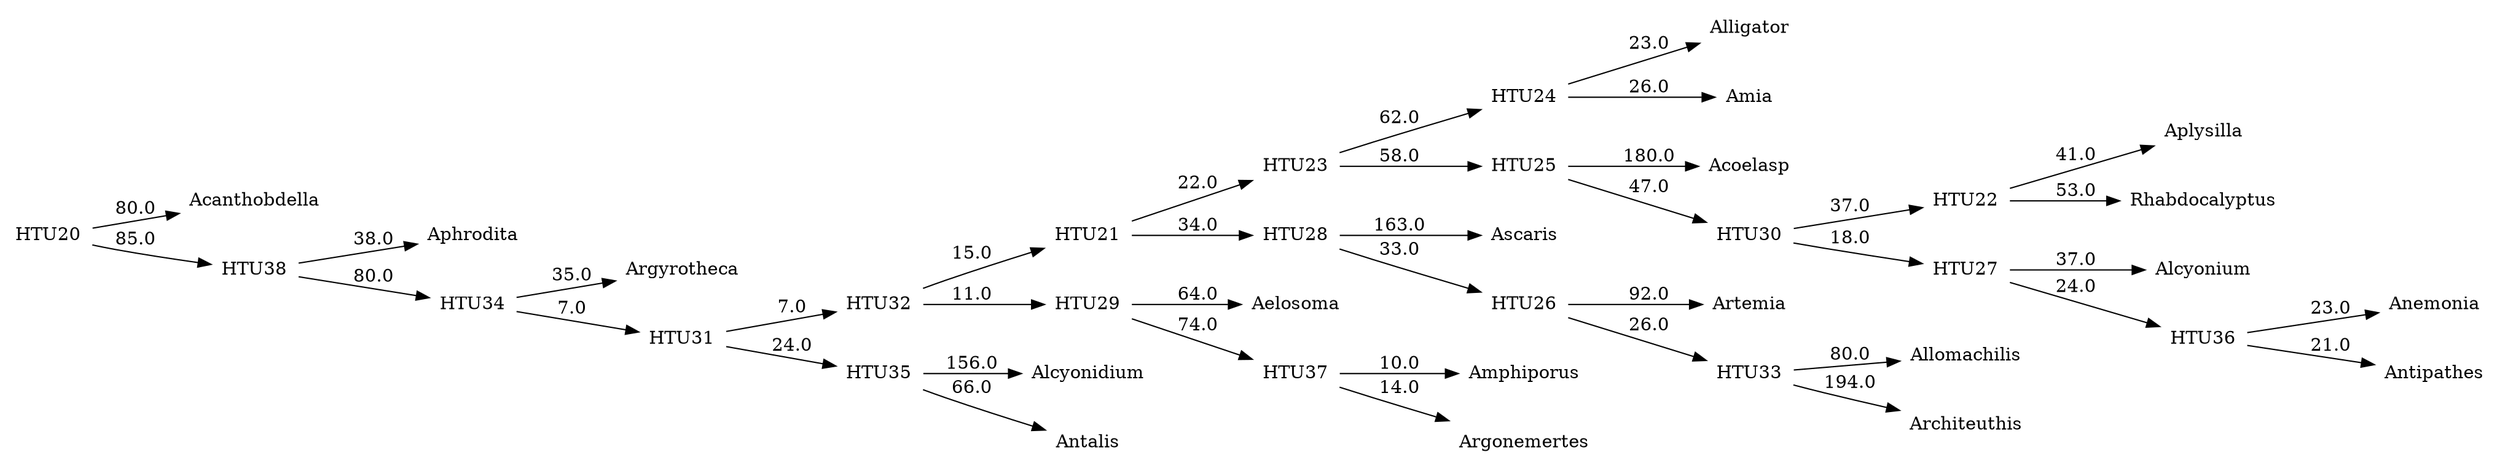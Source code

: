 digraph G {
	rankdir = LR;	edge [colorscheme=spectral11];	node [shape = none];

    0 [label=Acanthobdella];
    1 [label=Acoelasp];
    2 [label=Aelosoma];
    3 [label=Alcyonidium];
    4 [label=Alcyonium];
    5 [label=Alligator];
    6 [label=Allomachilis];
    7 [label=Amia];
    8 [label=Amphiporus];
    9 [label=Anemonia];
    10 [label=Antalis];
    11 [label=Antipathes];
    12 [label=Aphrodita];
    13 [label=Aplysilla];
    14 [label=Architeuthis];
    15 [label=Argonemertes];
    16 [label=Argyrotheca];
    17 [label=Artemia];
    18 [label=Ascaris];
    19 [label=Rhabdocalyptus];
    20 [label=HTU20];
    21 [label=HTU21];
    22 [label=HTU22];
    23 [label=HTU23];
    24 [label=HTU24];
    25 [label=HTU25];
    26 [label=HTU26];
    27 [label=HTU27];
    28 [label=HTU28];
    29 [label=HTU29];
    30 [label=HTU30];
    31 [label=HTU31];
    32 [label=HTU32];
    33 [label=HTU33];
    34 [label=HTU34];
    35 [label=HTU35];
    36 [label=HTU36];
    37 [label=HTU37];
    38 [label=HTU38];
    20 -> 0 [label=80.0];
    20 -> 38 [label=85.0];
    21 -> 23 [label=22.0];
    21 -> 28 [label=34.0];
    22 -> 13 [label=41.0];
    22 -> 19 [label=53.0];
    23 -> 24 [label=62.0];
    23 -> 25 [label=58.0];
    24 -> 5 [label=23.0];
    24 -> 7 [label=26.0];
    25 -> 1 [label=180.0];
    25 -> 30 [label=47.0];
    26 -> 17 [label=92.0];
    26 -> 33 [label=26.0];
    27 -> 4 [label=37.0];
    27 -> 36 [label=24.0];
    28 -> 18 [label=163.0];
    28 -> 26 [label=33.0];
    29 -> 2 [label=64.0];
    29 -> 37 [label=74.0];
    30 -> 22 [label=37.0];
    30 -> 27 [label=18.0];
    31 -> 32 [label=7.0];
    31 -> 35 [label=24.0];
    32 -> 21 [label=15.0];
    32 -> 29 [label=11.0];
    33 -> 6 [label=80.0];
    33 -> 14 [label=194.0];
    34 -> 16 [label=35.0];
    34 -> 31 [label=7.0];
    35 -> 3 [label=156.0];
    35 -> 10 [label=66.0];
    36 -> 9 [label=23.0];
    36 -> 11 [label=21.0];
    37 -> 8 [label=10.0];
    37 -> 15 [label=14.0];
    38 -> 12 [label=38.0];
    38 -> 34 [label=80.0];
}
//3711.0
